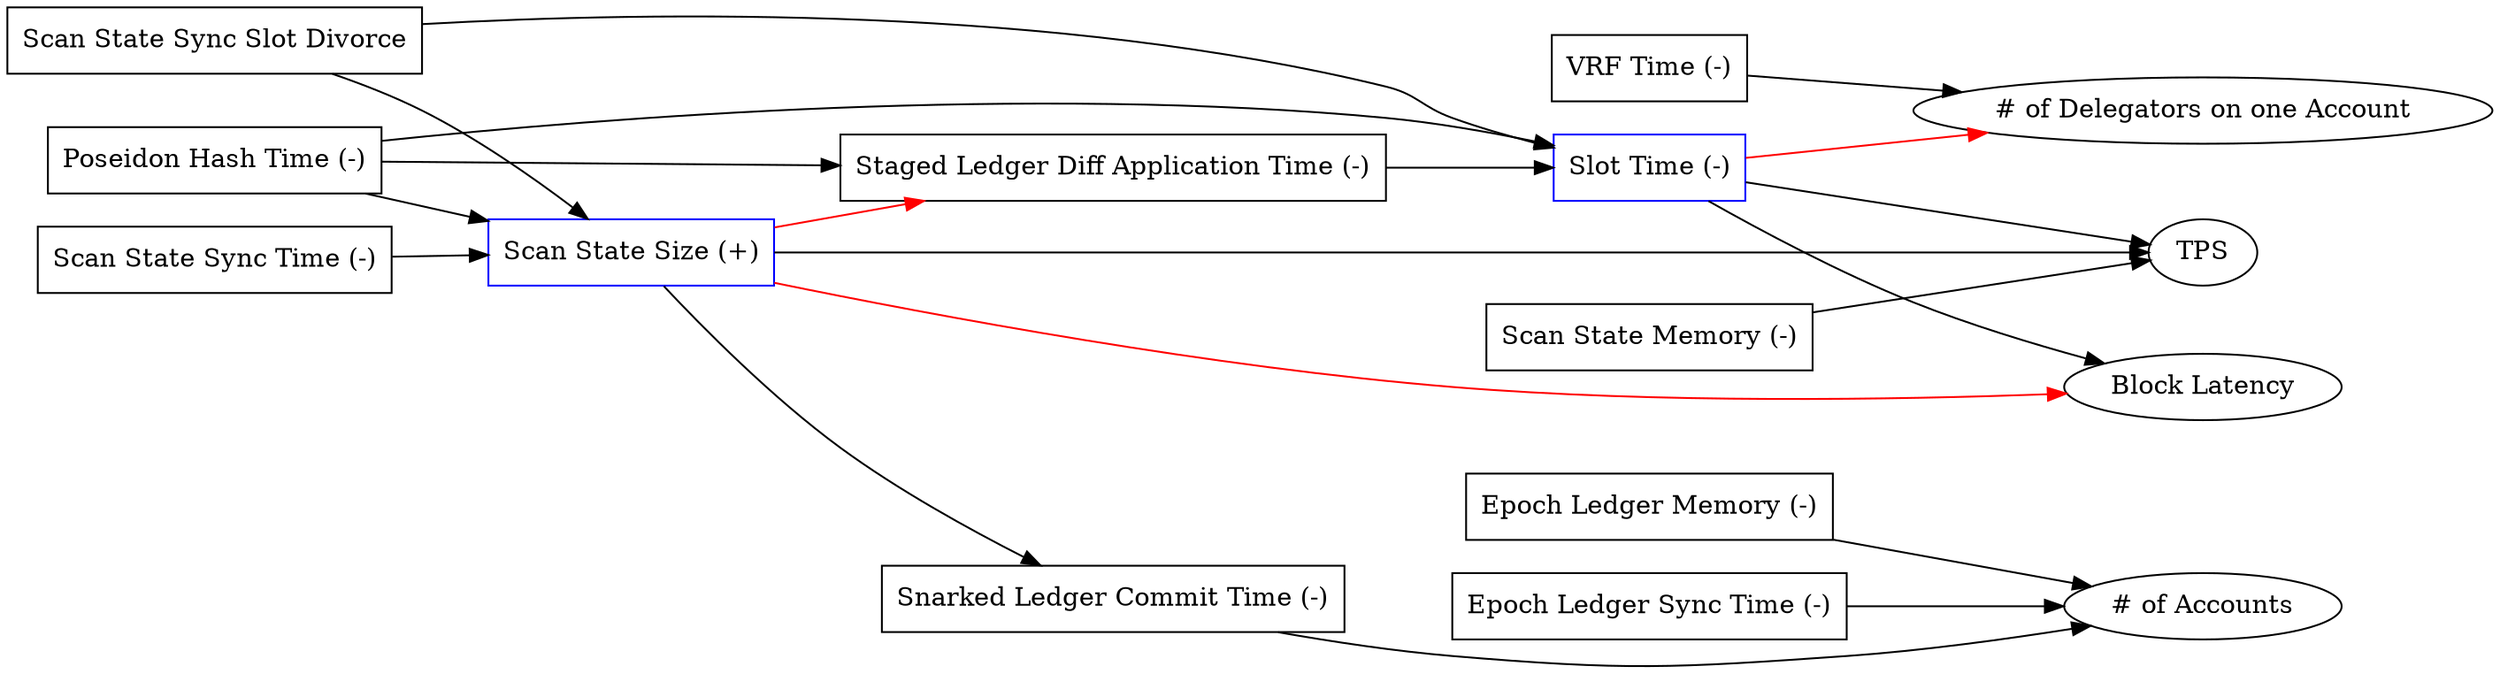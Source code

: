 digraph G {
  rankdir=LR;

  // Protocol Aspects
  {
    node [color=blue, shape=rectangle];
    ScanSize [label="Scan State Size (+)"];
    SlotTime [label="Slot Time (-)"];
  }

  // Actionable Dependencies
  {
    node [shape=rectangle];
    ELSync [label="Epoch Ledger Sync Time (-)"];
    ELMem [label="Epoch Ledger Memory (-)"];
    StLDiffApp [label="Staged Ledger Diff Application Time (-)"];
    SnLCommit [label="Snarked Ledger Commit Time (-)"];
    ScanSyncTime [label="Scan State Sync Time (-)"];
    ScanMem [label="Scan State Memory (-)"];
    ScanSyncSlotDivorce [label="Scan State Sync Slot Divorce"];
    HashTime [label="Poseidon Hash Time (-)"];
    VRFTime [label="VRF Time (-)"];
  }

  // Goals
  {
    rank=same;
    node [shape=oval];
    NumAccs [label="# of Accounts"];
    TPS [label="TPS"];
    Latency [label="Block Latency"];
    Delegation [label="# of Delegators on one Account"];
  };

  // Positive Arcs
  {
    edge [color=black];
    {ScanSyncTime, ScanSyncSlotDivorce, HashTime} -> ScanSize
    {StLDiffApp, ScanSyncSlotDivorce, HashTime} -> SlotTime;
    HashTime -> StLDiffApp;
    ScanSize -> SnLCommit;
    {ELSync, ELMem, SnLCommit} -> NumAccs;
    {ScanSize, ScanMem, SlotTime} -> TPS;
    SlotTime -> Latency;
    VRFTime -> Delegation;
  }

  // Negative Arcs
  {
    edge [color=red];
    ScanSize -> {StLDiffApp, Latency};
    SlotTime -> Delegation;
  }
}
